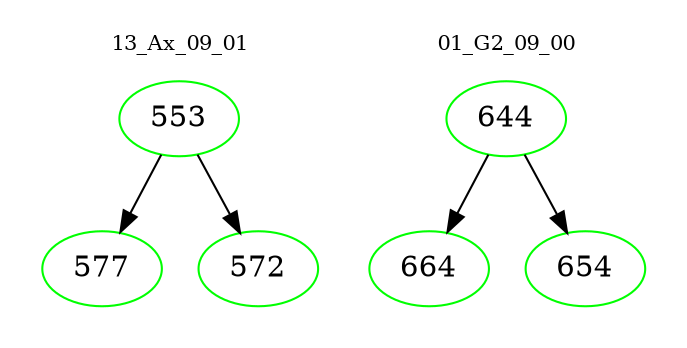 digraph{
subgraph cluster_0 {
color = white
label = "13_Ax_09_01";
fontsize=10;
T0_553 [label="553", color="green"]
T0_553 -> T0_577 [color="black"]
T0_577 [label="577", color="green"]
T0_553 -> T0_572 [color="black"]
T0_572 [label="572", color="green"]
}
subgraph cluster_1 {
color = white
label = "01_G2_09_00";
fontsize=10;
T1_644 [label="644", color="green"]
T1_644 -> T1_664 [color="black"]
T1_664 [label="664", color="green"]
T1_644 -> T1_654 [color="black"]
T1_654 [label="654", color="green"]
}
}
